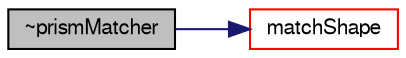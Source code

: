 digraph "~prismMatcher"
{
  bgcolor="transparent";
  edge [fontname="FreeSans",fontsize="10",labelfontname="FreeSans",labelfontsize="10"];
  node [fontname="FreeSans",fontsize="10",shape=record];
  rankdir="LR";
  Node2 [label="~prismMatcher",height=0.2,width=0.4,color="black", fillcolor="grey75", style="filled", fontcolor="black"];
  Node2 -> Node3 [color="midnightblue",fontsize="10",style="solid",fontname="FreeSans"];
  Node3 [label="matchShape",height=0.2,width=0.4,color="red",URL="$a27178.html#a1f0feccca7c36016d7745d9f9d196b6d",tooltip="Low level shape recognition. Return true if matches. "];
}
